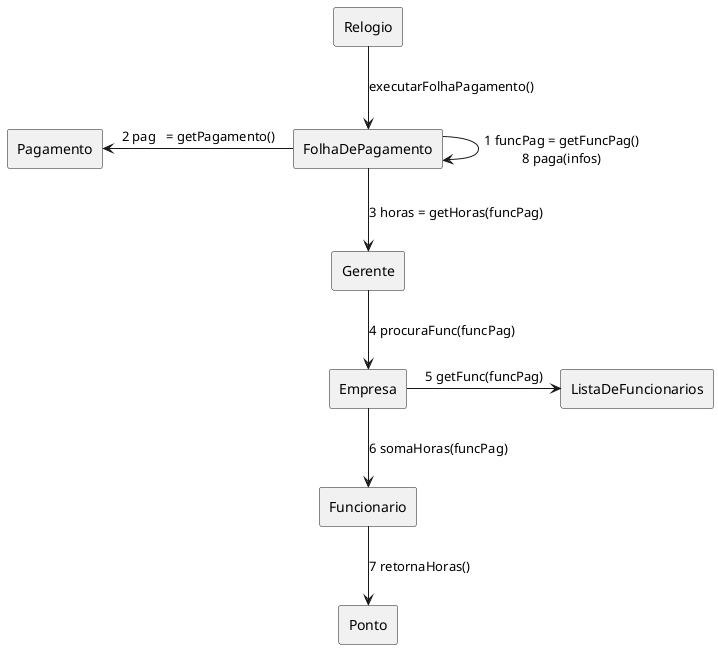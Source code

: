 @startuml
rectangle "Gerente" as gerente
rectangle "FolhaDePagamento" as folha
rectangle "Pagamento" as pagamento
rectangle "Funcionario" as funcionario
rectangle "Empresa" as empresa
rectangle "ListaDeFuncionarios" as lista
'rectangle "Venda" as venda
rectangle "Ponto" as ponto
'rectangle "BaseDeDadosProjetos" as base
'rectangle "Projeto" as projeto
rectangle "Relogio" as ini

ini     -down-> folha       : executarFolhaPagamento()
folha   -> folha            : 1 funcPag = getFuncPag()\n8 paga(infos)
folha   -left-> pagamento   : 2 pag   = getPagamento()
folha   -down-> gerente          : 3 horas = getHoras(funcPag)
gerente -down-> empresa          : 4 procuraFunc(funcPag)
empresa -right-> lista            : 5 getFunc(funcPag)
empresa -down-> funcionario      : 6 somaHoras(funcPag)
funcionario -down-> ponto        : 7 retornaHoras()
@enduml